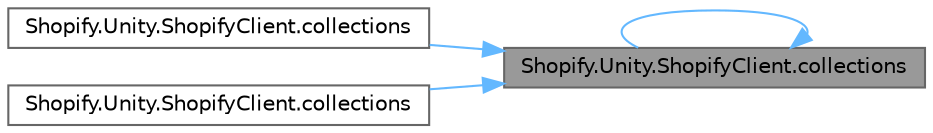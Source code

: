 digraph "Shopify.Unity.ShopifyClient.collections"
{
 // LATEX_PDF_SIZE
  bgcolor="transparent";
  edge [fontname=Helvetica,fontsize=10,labelfontname=Helvetica,labelfontsize=10];
  node [fontname=Helvetica,fontsize=10,shape=box,height=0.2,width=0.4];
  rankdir="RL";
  Node1 [id="Node000001",label="Shopify.Unity.ShopifyClient.collections",height=0.2,width=0.4,color="gray40", fillcolor="grey60", style="filled", fontcolor="black",tooltip="Generates a query to receive a page of collections from a Shopify store. The generated query will que..."];
  Node1 -> Node2 [id="edge1_Node000001_Node000002",dir="back",color="steelblue1",style="solid",tooltip=" "];
  Node2 [id="Node000002",label="Shopify.Unity.ShopifyClient.collections",height=0.2,width=0.4,color="grey40", fillcolor="white", style="filled",URL="$class_shopify_1_1_unity_1_1_shopify_client.html#a91c844e19ae9f41d02c4a308221e555a",tooltip="Generates a query to fetch the specified collections by id from a Shopify store. The generated query ..."];
  Node1 -> Node3 [id="edge2_Node000001_Node000003",dir="back",color="steelblue1",style="solid",tooltip=" "];
  Node3 [id="Node000003",label="Shopify.Unity.ShopifyClient.collections",height=0.2,width=0.4,color="grey40", fillcolor="white", style="filled",URL="$class_shopify_1_1_unity_1_1_shopify_client.html#abf9caa1b8b857c6d729daef25201ae8a",tooltip="Generates a query to receive selected collections from a Shopify store. The generated query will quer..."];
  Node1 -> Node1 [id="edge3_Node000001_Node000001",dir="back",color="steelblue1",style="solid",tooltip=" "];
}
